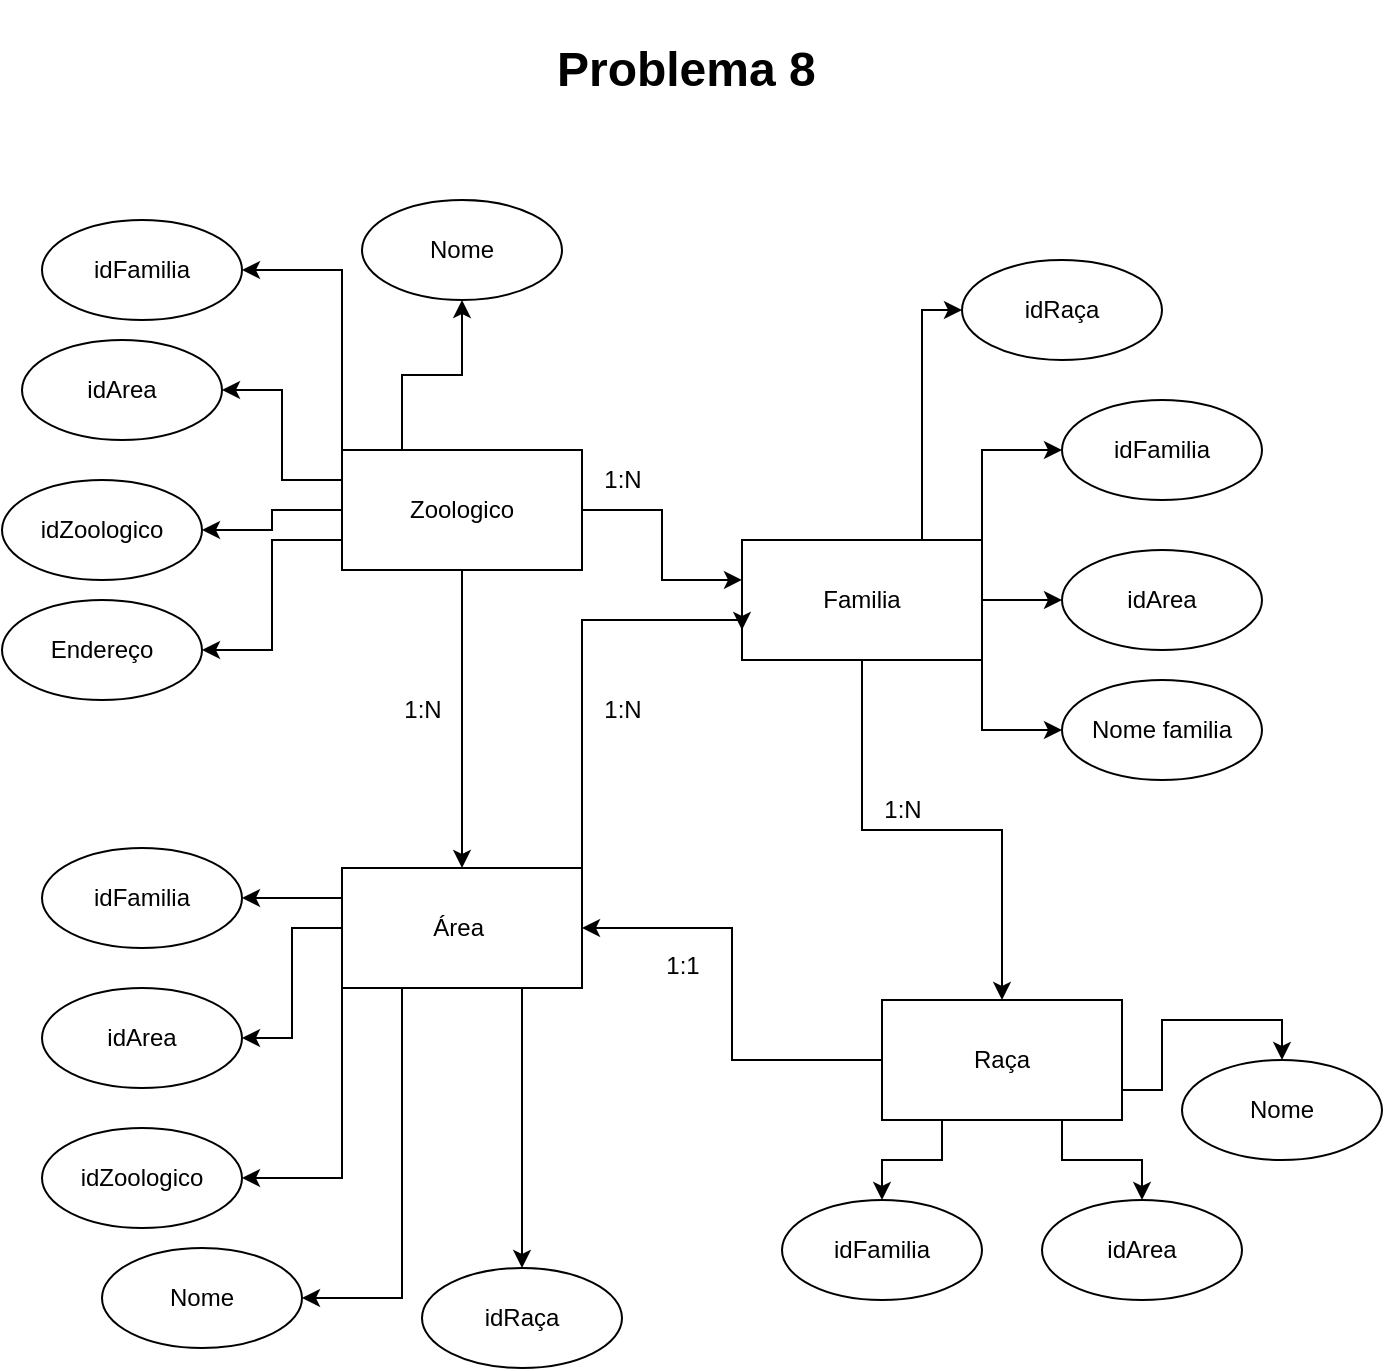<mxfile version="26.0.16">
  <diagram name="Página-1" id="mXXeM9qZpzDEx3kGBecD">
    <mxGraphModel dx="1876" dy="933" grid="0" gridSize="10" guides="1" tooltips="1" connect="1" arrows="1" fold="1" page="1" pageScale="1" pageWidth="827" pageHeight="1169" math="0" shadow="0">
      <root>
        <mxCell id="0" />
        <mxCell id="1" parent="0" />
        <mxCell id="JitObn41db6_o8aK2a7l-102" style="edgeStyle=orthogonalEdgeStyle;rounded=0;orthogonalLoop=1;jettySize=auto;html=1;exitX=1;exitY=0.5;exitDx=0;exitDy=0;entryX=0;entryY=0.333;entryDx=0;entryDy=0;entryPerimeter=0;" parent="1" source="JitObn41db6_o8aK2a7l-58" target="JitObn41db6_o8aK2a7l-59" edge="1">
          <mxGeometry relative="1" as="geometry" />
        </mxCell>
        <mxCell id="JitObn41db6_o8aK2a7l-113" style="edgeStyle=orthogonalEdgeStyle;rounded=0;orthogonalLoop=1;jettySize=auto;html=1;exitX=0;exitY=0.25;exitDx=0;exitDy=0;entryX=1;entryY=0.5;entryDx=0;entryDy=0;" parent="1" source="JitObn41db6_o8aK2a7l-58" target="JitObn41db6_o8aK2a7l-68" edge="1">
          <mxGeometry relative="1" as="geometry" />
        </mxCell>
        <mxCell id="JitObn41db6_o8aK2a7l-114" style="edgeStyle=orthogonalEdgeStyle;rounded=0;orthogonalLoop=1;jettySize=auto;html=1;exitX=0;exitY=0;exitDx=0;exitDy=0;entryX=1;entryY=0.5;entryDx=0;entryDy=0;" parent="1" source="JitObn41db6_o8aK2a7l-58" target="JitObn41db6_o8aK2a7l-69" edge="1">
          <mxGeometry relative="1" as="geometry" />
        </mxCell>
        <mxCell id="JitObn41db6_o8aK2a7l-115" style="edgeStyle=orthogonalEdgeStyle;rounded=0;orthogonalLoop=1;jettySize=auto;html=1;exitX=0;exitY=0.5;exitDx=0;exitDy=0;entryX=1;entryY=0.5;entryDx=0;entryDy=0;" parent="1" source="JitObn41db6_o8aK2a7l-58" target="JitObn41db6_o8aK2a7l-112" edge="1">
          <mxGeometry relative="1" as="geometry">
            <mxPoint x="199.0" y="280" as="targetPoint" />
          </mxGeometry>
        </mxCell>
        <mxCell id="JitObn41db6_o8aK2a7l-122" style="edgeStyle=orthogonalEdgeStyle;rounded=0;orthogonalLoop=1;jettySize=auto;html=1;exitX=0;exitY=0.75;exitDx=0;exitDy=0;entryX=1;entryY=0.5;entryDx=0;entryDy=0;" parent="1" source="JitObn41db6_o8aK2a7l-58" target="JitObn41db6_o8aK2a7l-120" edge="1">
          <mxGeometry relative="1" as="geometry" />
        </mxCell>
        <mxCell id="JitObn41db6_o8aK2a7l-123" style="edgeStyle=orthogonalEdgeStyle;rounded=0;orthogonalLoop=1;jettySize=auto;html=1;exitX=0.25;exitY=0;exitDx=0;exitDy=0;entryX=0.5;entryY=1;entryDx=0;entryDy=0;" parent="1" source="JitObn41db6_o8aK2a7l-58" target="JitObn41db6_o8aK2a7l-121" edge="1">
          <mxGeometry relative="1" as="geometry" />
        </mxCell>
        <mxCell id="JitObn41db6_o8aK2a7l-124" style="edgeStyle=orthogonalEdgeStyle;rounded=0;orthogonalLoop=1;jettySize=auto;html=1;exitX=0.5;exitY=1;exitDx=0;exitDy=0;entryX=0.5;entryY=0;entryDx=0;entryDy=0;" parent="1" source="JitObn41db6_o8aK2a7l-58" target="JitObn41db6_o8aK2a7l-96" edge="1">
          <mxGeometry relative="1" as="geometry" />
        </mxCell>
        <mxCell id="JitObn41db6_o8aK2a7l-58" value="Zoologico" style="rounded=0;whiteSpace=wrap;html=1;" parent="1" vertex="1">
          <mxGeometry x="239" y="225" width="120" height="60" as="geometry" />
        </mxCell>
        <mxCell id="JitObn41db6_o8aK2a7l-104" style="edgeStyle=orthogonalEdgeStyle;rounded=0;orthogonalLoop=1;jettySize=auto;html=1;exitX=0.5;exitY=1;exitDx=0;exitDy=0;entryX=0.5;entryY=0;entryDx=0;entryDy=0;" parent="1" source="JitObn41db6_o8aK2a7l-59" target="JitObn41db6_o8aK2a7l-99" edge="1">
          <mxGeometry relative="1" as="geometry" />
        </mxCell>
        <mxCell id="JitObn41db6_o8aK2a7l-108" style="edgeStyle=orthogonalEdgeStyle;rounded=0;orthogonalLoop=1;jettySize=auto;html=1;exitX=1;exitY=0;exitDx=0;exitDy=0;entryX=0;entryY=0.5;entryDx=0;entryDy=0;" parent="1" source="JitObn41db6_o8aK2a7l-59" target="JitObn41db6_o8aK2a7l-62" edge="1">
          <mxGeometry relative="1" as="geometry" />
        </mxCell>
        <mxCell id="JitObn41db6_o8aK2a7l-109" style="edgeStyle=orthogonalEdgeStyle;rounded=0;orthogonalLoop=1;jettySize=auto;html=1;exitX=1;exitY=0.5;exitDx=0;exitDy=0;entryX=0;entryY=0.5;entryDx=0;entryDy=0;" parent="1" source="JitObn41db6_o8aK2a7l-59" target="JitObn41db6_o8aK2a7l-63" edge="1">
          <mxGeometry relative="1" as="geometry" />
        </mxCell>
        <mxCell id="JitObn41db6_o8aK2a7l-110" style="edgeStyle=orthogonalEdgeStyle;rounded=0;orthogonalLoop=1;jettySize=auto;html=1;exitX=1;exitY=1;exitDx=0;exitDy=0;entryX=0;entryY=0.5;entryDx=0;entryDy=0;" parent="1" source="JitObn41db6_o8aK2a7l-59" target="JitObn41db6_o8aK2a7l-98" edge="1">
          <mxGeometry relative="1" as="geometry" />
        </mxCell>
        <mxCell id="JitObn41db6_o8aK2a7l-138" style="edgeStyle=orthogonalEdgeStyle;rounded=0;orthogonalLoop=1;jettySize=auto;html=1;exitX=0.75;exitY=0;exitDx=0;exitDy=0;entryX=0;entryY=0.5;entryDx=0;entryDy=0;" parent="1" source="JitObn41db6_o8aK2a7l-59" target="JitObn41db6_o8aK2a7l-137" edge="1">
          <mxGeometry relative="1" as="geometry">
            <mxPoint x="539.0" y="200" as="targetPoint" />
          </mxGeometry>
        </mxCell>
        <mxCell id="JitObn41db6_o8aK2a7l-59" value="Familia" style="rounded=0;whiteSpace=wrap;html=1;" parent="1" vertex="1">
          <mxGeometry x="439" y="270" width="120" height="60" as="geometry" />
        </mxCell>
        <mxCell id="JitObn41db6_o8aK2a7l-62" value="idFamilia" style="ellipse;whiteSpace=wrap;html=1;" parent="1" vertex="1">
          <mxGeometry x="599" y="200" width="100" height="50" as="geometry" />
        </mxCell>
        <mxCell id="JitObn41db6_o8aK2a7l-63" value="idArea" style="ellipse;whiteSpace=wrap;html=1;" parent="1" vertex="1">
          <mxGeometry x="599" y="275" width="100" height="50" as="geometry" />
        </mxCell>
        <mxCell id="JitObn41db6_o8aK2a7l-64" value="idZoologico" style="ellipse;whiteSpace=wrap;html=1;" parent="1" vertex="1">
          <mxGeometry x="89" y="564" width="100" height="50" as="geometry" />
        </mxCell>
        <mxCell id="JitObn41db6_o8aK2a7l-65" value="Nome" style="ellipse;whiteSpace=wrap;html=1;" parent="1" vertex="1">
          <mxGeometry x="119" y="624" width="100" height="50" as="geometry" />
        </mxCell>
        <mxCell id="JitObn41db6_o8aK2a7l-68" value="idArea" style="ellipse;whiteSpace=wrap;html=1;" parent="1" vertex="1">
          <mxGeometry x="79" y="170" width="100" height="50" as="geometry" />
        </mxCell>
        <mxCell id="JitObn41db6_o8aK2a7l-69" value="idFamilia" style="ellipse;whiteSpace=wrap;html=1;" parent="1" vertex="1">
          <mxGeometry x="89" y="110" width="100" height="50" as="geometry" />
        </mxCell>
        <mxCell id="JitObn41db6_o8aK2a7l-70" value="idArea" style="ellipse;whiteSpace=wrap;html=1;" parent="1" vertex="1">
          <mxGeometry x="89" y="494" width="100" height="50" as="geometry" />
        </mxCell>
        <mxCell id="JitObn41db6_o8aK2a7l-105" style="edgeStyle=orthogonalEdgeStyle;rounded=0;orthogonalLoop=1;jettySize=auto;html=1;exitX=1;exitY=0;exitDx=0;exitDy=0;entryX=0;entryY=0.75;entryDx=0;entryDy=0;" parent="1" source="JitObn41db6_o8aK2a7l-96" target="JitObn41db6_o8aK2a7l-59" edge="1">
          <mxGeometry relative="1" as="geometry">
            <mxPoint x="429" y="310" as="targetPoint" />
            <Array as="points">
              <mxPoint x="359" y="310" />
              <mxPoint x="439" y="310" />
            </Array>
          </mxGeometry>
        </mxCell>
        <mxCell id="JitObn41db6_o8aK2a7l-116" style="edgeStyle=orthogonalEdgeStyle;rounded=0;orthogonalLoop=1;jettySize=auto;html=1;exitX=0;exitY=0.25;exitDx=0;exitDy=0;entryX=1;entryY=0.5;entryDx=0;entryDy=0;" parent="1" source="JitObn41db6_o8aK2a7l-96" target="JitObn41db6_o8aK2a7l-97" edge="1">
          <mxGeometry relative="1" as="geometry" />
        </mxCell>
        <mxCell id="JitObn41db6_o8aK2a7l-117" style="edgeStyle=orthogonalEdgeStyle;rounded=0;orthogonalLoop=1;jettySize=auto;html=1;exitX=0;exitY=0.5;exitDx=0;exitDy=0;entryX=1;entryY=0.5;entryDx=0;entryDy=0;" parent="1" source="JitObn41db6_o8aK2a7l-96" target="JitObn41db6_o8aK2a7l-70" edge="1">
          <mxGeometry relative="1" as="geometry" />
        </mxCell>
        <mxCell id="JitObn41db6_o8aK2a7l-118" style="edgeStyle=orthogonalEdgeStyle;rounded=0;orthogonalLoop=1;jettySize=auto;html=1;exitX=0;exitY=1;exitDx=0;exitDy=0;entryX=1;entryY=0.5;entryDx=0;entryDy=0;" parent="1" source="JitObn41db6_o8aK2a7l-96" target="JitObn41db6_o8aK2a7l-64" edge="1">
          <mxGeometry relative="1" as="geometry" />
        </mxCell>
        <mxCell id="JitObn41db6_o8aK2a7l-119" style="edgeStyle=orthogonalEdgeStyle;rounded=0;orthogonalLoop=1;jettySize=auto;html=1;exitX=0.25;exitY=1;exitDx=0;exitDy=0;entryX=1;entryY=0.5;entryDx=0;entryDy=0;" parent="1" source="JitObn41db6_o8aK2a7l-96" target="JitObn41db6_o8aK2a7l-65" edge="1">
          <mxGeometry relative="1" as="geometry" />
        </mxCell>
        <mxCell id="JitObn41db6_o8aK2a7l-133" style="edgeStyle=orthogonalEdgeStyle;rounded=0;orthogonalLoop=1;jettySize=auto;html=1;exitX=0.75;exitY=1;exitDx=0;exitDy=0;entryX=0.5;entryY=0;entryDx=0;entryDy=0;" parent="1" source="JitObn41db6_o8aK2a7l-96" target="JitObn41db6_o8aK2a7l-132" edge="1">
          <mxGeometry relative="1" as="geometry" />
        </mxCell>
        <mxCell id="JitObn41db6_o8aK2a7l-96" value="Área&amp;nbsp;" style="rounded=0;whiteSpace=wrap;html=1;" parent="1" vertex="1">
          <mxGeometry x="239" y="434" width="120" height="60" as="geometry" />
        </mxCell>
        <mxCell id="JitObn41db6_o8aK2a7l-97" value="idFamilia" style="ellipse;whiteSpace=wrap;html=1;" parent="1" vertex="1">
          <mxGeometry x="89" y="424" width="100" height="50" as="geometry" />
        </mxCell>
        <mxCell id="JitObn41db6_o8aK2a7l-98" value="Nome familia" style="ellipse;whiteSpace=wrap;html=1;" parent="1" vertex="1">
          <mxGeometry x="599" y="340" width="100" height="50" as="geometry" />
        </mxCell>
        <mxCell id="JitObn41db6_o8aK2a7l-106" style="edgeStyle=orthogonalEdgeStyle;rounded=0;orthogonalLoop=1;jettySize=auto;html=1;exitX=0.25;exitY=1;exitDx=0;exitDy=0;entryX=0.5;entryY=0;entryDx=0;entryDy=0;" parent="1" source="JitObn41db6_o8aK2a7l-99" target="JitObn41db6_o8aK2a7l-100" edge="1">
          <mxGeometry relative="1" as="geometry" />
        </mxCell>
        <mxCell id="JitObn41db6_o8aK2a7l-107" style="edgeStyle=orthogonalEdgeStyle;rounded=0;orthogonalLoop=1;jettySize=auto;html=1;exitX=0.75;exitY=1;exitDx=0;exitDy=0;entryX=0.5;entryY=0;entryDx=0;entryDy=0;" parent="1" source="JitObn41db6_o8aK2a7l-99" target="JitObn41db6_o8aK2a7l-101" edge="1">
          <mxGeometry relative="1" as="geometry" />
        </mxCell>
        <mxCell id="JitObn41db6_o8aK2a7l-130" style="edgeStyle=orthogonalEdgeStyle;rounded=0;orthogonalLoop=1;jettySize=auto;html=1;exitX=0;exitY=0.5;exitDx=0;exitDy=0;entryX=1;entryY=0.5;entryDx=0;entryDy=0;" parent="1" source="JitObn41db6_o8aK2a7l-99" target="JitObn41db6_o8aK2a7l-96" edge="1">
          <mxGeometry relative="1" as="geometry" />
        </mxCell>
        <mxCell id="JitObn41db6_o8aK2a7l-135" style="edgeStyle=orthogonalEdgeStyle;rounded=0;orthogonalLoop=1;jettySize=auto;html=1;exitX=1;exitY=0.75;exitDx=0;exitDy=0;entryX=0.5;entryY=0;entryDx=0;entryDy=0;" parent="1" source="JitObn41db6_o8aK2a7l-99" target="JitObn41db6_o8aK2a7l-134" edge="1">
          <mxGeometry relative="1" as="geometry" />
        </mxCell>
        <mxCell id="JitObn41db6_o8aK2a7l-99" value="Raça" style="rounded=0;whiteSpace=wrap;html=1;" parent="1" vertex="1">
          <mxGeometry x="509" y="500" width="120" height="60" as="geometry" />
        </mxCell>
        <mxCell id="JitObn41db6_o8aK2a7l-100" value="idFamilia" style="ellipse;whiteSpace=wrap;html=1;" parent="1" vertex="1">
          <mxGeometry x="459" y="600" width="100" height="50" as="geometry" />
        </mxCell>
        <mxCell id="JitObn41db6_o8aK2a7l-101" value="idArea" style="ellipse;whiteSpace=wrap;html=1;" parent="1" vertex="1">
          <mxGeometry x="589" y="600" width="100" height="50" as="geometry" />
        </mxCell>
        <mxCell id="JitObn41db6_o8aK2a7l-111" style="edgeStyle=orthogonalEdgeStyle;rounded=0;orthogonalLoop=1;jettySize=auto;html=1;exitX=0.5;exitY=1;exitDx=0;exitDy=0;" parent="1" source="JitObn41db6_o8aK2a7l-69" target="JitObn41db6_o8aK2a7l-69" edge="1">
          <mxGeometry relative="1" as="geometry" />
        </mxCell>
        <mxCell id="JitObn41db6_o8aK2a7l-112" value="idZoologico" style="ellipse;whiteSpace=wrap;html=1;" parent="1" vertex="1">
          <mxGeometry x="69" y="240" width="100" height="50" as="geometry" />
        </mxCell>
        <mxCell id="JitObn41db6_o8aK2a7l-120" value="Endereço" style="ellipse;whiteSpace=wrap;html=1;" parent="1" vertex="1">
          <mxGeometry x="69" y="300" width="100" height="50" as="geometry" />
        </mxCell>
        <mxCell id="JitObn41db6_o8aK2a7l-121" value="Nome" style="ellipse;whiteSpace=wrap;html=1;" parent="1" vertex="1">
          <mxGeometry x="249" y="100" width="100" height="50" as="geometry" />
        </mxCell>
        <mxCell id="JitObn41db6_o8aK2a7l-125" value="1:N" style="text;html=1;align=center;verticalAlign=middle;resizable=0;points=[];autosize=1;strokeColor=none;fillColor=none;" parent="1" vertex="1">
          <mxGeometry x="259" y="340" width="40" height="30" as="geometry" />
        </mxCell>
        <mxCell id="JitObn41db6_o8aK2a7l-126" value="1:N" style="text;html=1;align=center;verticalAlign=middle;resizable=0;points=[];autosize=1;strokeColor=none;fillColor=none;" parent="1" vertex="1">
          <mxGeometry x="359" y="340" width="40" height="30" as="geometry" />
        </mxCell>
        <mxCell id="JitObn41db6_o8aK2a7l-129" value="1:N" style="text;html=1;align=center;verticalAlign=middle;resizable=0;points=[];autosize=1;strokeColor=none;fillColor=none;" parent="1" vertex="1">
          <mxGeometry x="499" y="390" width="40" height="30" as="geometry" />
        </mxCell>
        <mxCell id="JitObn41db6_o8aK2a7l-131" value="1:1" style="text;html=1;align=center;verticalAlign=middle;resizable=0;points=[];autosize=1;strokeColor=none;fillColor=none;" parent="1" vertex="1">
          <mxGeometry x="389" y="468" width="40" height="30" as="geometry" />
        </mxCell>
        <mxCell id="JitObn41db6_o8aK2a7l-132" value="idRaça" style="ellipse;whiteSpace=wrap;html=1;" parent="1" vertex="1">
          <mxGeometry x="279" y="634" width="100" height="50" as="geometry" />
        </mxCell>
        <mxCell id="JitObn41db6_o8aK2a7l-134" value="Nome" style="ellipse;whiteSpace=wrap;html=1;" parent="1" vertex="1">
          <mxGeometry x="659" y="530" width="100" height="50" as="geometry" />
        </mxCell>
        <mxCell id="JitObn41db6_o8aK2a7l-136" value="1:N" style="text;html=1;align=center;verticalAlign=middle;resizable=0;points=[];autosize=1;strokeColor=none;fillColor=none;" parent="1" vertex="1">
          <mxGeometry x="359" y="225" width="40" height="30" as="geometry" />
        </mxCell>
        <mxCell id="JitObn41db6_o8aK2a7l-137" value="idRaça" style="ellipse;whiteSpace=wrap;html=1;" parent="1" vertex="1">
          <mxGeometry x="549" y="130" width="100" height="50" as="geometry" />
        </mxCell>
        <mxCell id="6WripQmMHln6MP_xJbaS-1" value="&lt;h1&gt;Problema 8&amp;nbsp;&lt;/h1&gt;" style="text;html=1;align=center;verticalAlign=middle;resizable=0;points=[];autosize=1;strokeColor=none;fillColor=none;" vertex="1" parent="1">
          <mxGeometry x="334" width="160" height="70" as="geometry" />
        </mxCell>
      </root>
    </mxGraphModel>
  </diagram>
</mxfile>
